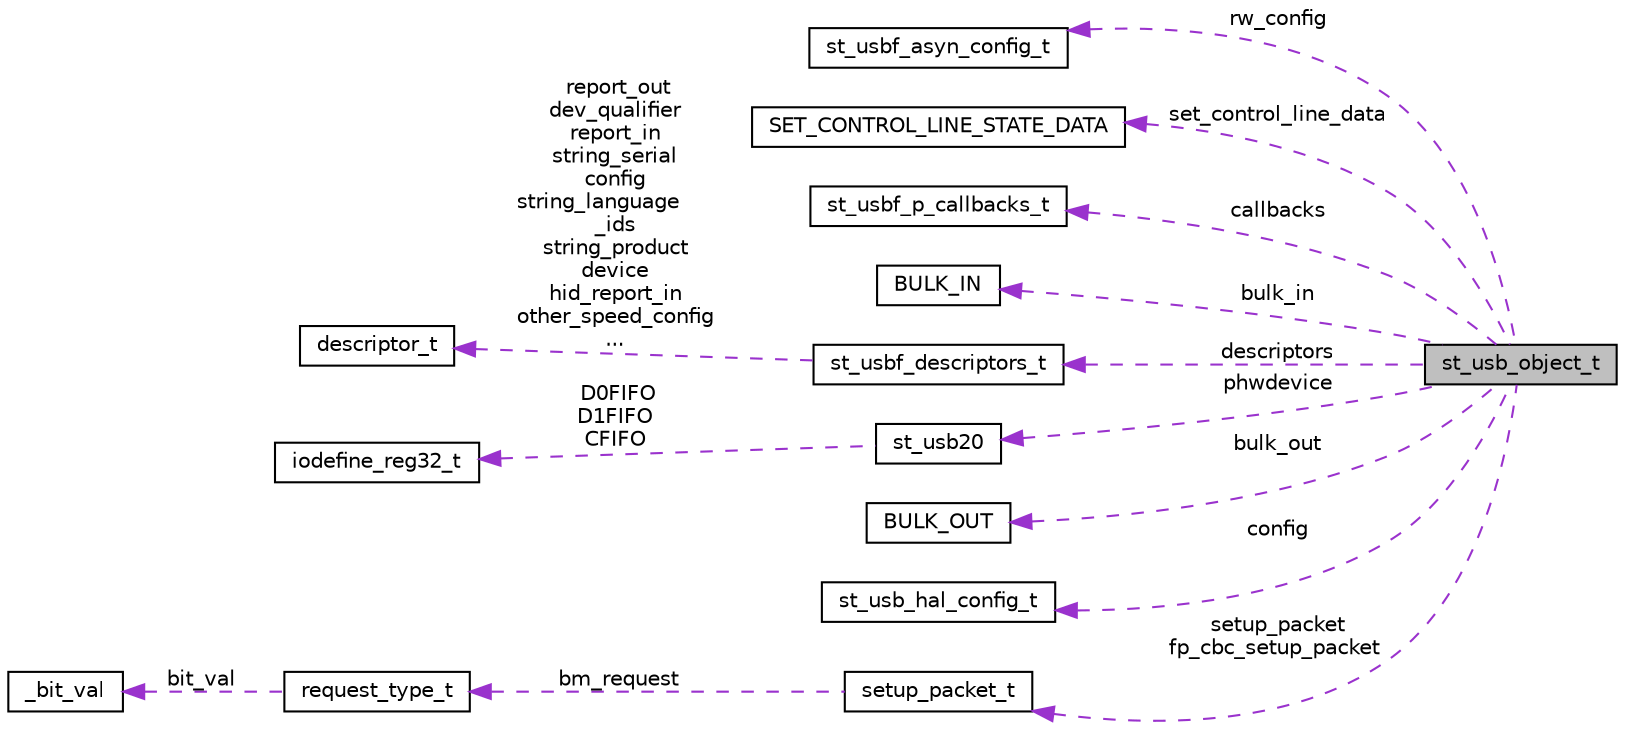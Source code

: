 digraph "st_usb_object_t"
{
 // LATEX_PDF_SIZE
  edge [fontname="Helvetica",fontsize="10",labelfontname="Helvetica",labelfontsize="10"];
  node [fontname="Helvetica",fontsize="10",shape=record];
  rankdir="LR";
  Node1 [label="st_usb_object_t",height=0.2,width=0.4,color="black", fillcolor="grey75", style="filled", fontcolor="black",tooltip=" "];
  Node2 -> Node1 [dir="back",color="darkorchid3",fontsize="10",style="dashed",label=" rw_config" ,fontname="Helvetica"];
  Node2 [label="st_usbf_asyn_config_t",height=0.2,width=0.4,color="black", fillcolor="white", style="filled",URL="$d9/dc2/structst__usbf__asyn__config__t.html",tooltip=" "];
  Node3 -> Node1 [dir="back",color="darkorchid3",fontsize="10",style="dashed",label=" set_control_line_data" ,fontname="Helvetica"];
  Node3 [label="SET_CONTROL_LINE_STATE_DATA",height=0.2,width=0.4,color="black", fillcolor="white", style="filled",URL="$d3/de9/structSET__CONTROL__LINE__STATE__DATA.html",tooltip=" "];
  Node4 -> Node1 [dir="back",color="darkorchid3",fontsize="10",style="dashed",label=" callbacks" ,fontname="Helvetica"];
  Node4 [label="st_usbf_p_callbacks_t",height=0.2,width=0.4,color="black", fillcolor="white", style="filled",URL="$d7/d81/structst__usbf__p__callbacks__t.html",tooltip=" "];
  Node5 -> Node1 [dir="back",color="darkorchid3",fontsize="10",style="dashed",label=" bulk_in" ,fontname="Helvetica"];
  Node5 [label="BULK_IN",height=0.2,width=0.4,color="black", fillcolor="white", style="filled",URL="$dd/d1f/structBULK__IN.html",tooltip=" "];
  Node6 -> Node1 [dir="back",color="darkorchid3",fontsize="10",style="dashed",label=" descriptors" ,fontname="Helvetica"];
  Node6 [label="st_usbf_descriptors_t",height=0.2,width=0.4,color="black", fillcolor="white", style="filled",URL="$d9/df0/structst__usbf__descriptors__t.html",tooltip=" "];
  Node7 -> Node6 [dir="back",color="darkorchid3",fontsize="10",style="dashed",label=" report_out\ndev_qualifier\nreport_in\nstring_serial\nconfig\nstring_language\l_ids\nstring_product\ndevice\nhid_report_in\nother_speed_config\n..." ,fontname="Helvetica"];
  Node7 [label="descriptor_t",height=0.2,width=0.4,color="black", fillcolor="white", style="filled",URL="$d2/db2/structdescriptor__t.html",tooltip=" "];
  Node8 -> Node1 [dir="back",color="darkorchid3",fontsize="10",style="dashed",label=" phwdevice" ,fontname="Helvetica"];
  Node8 [label="st_usb20",height=0.2,width=0.4,color="black", fillcolor="white", style="filled",URL="$dc/d5a/structst__usb20.html",tooltip=" "];
  Node9 -> Node8 [dir="back",color="darkorchid3",fontsize="10",style="dashed",label=" D0FIFO\nD1FIFO\nCFIFO" ,fontname="Helvetica"];
  Node9 [label="iodefine_reg32_t",height=0.2,width=0.4,color="black", fillcolor="white", style="filled",URL="$d3/de4/unioniodefine__reg32__t.html",tooltip=" "];
  Node10 -> Node1 [dir="back",color="darkorchid3",fontsize="10",style="dashed",label=" bulk_out" ,fontname="Helvetica"];
  Node10 [label="BULK_OUT",height=0.2,width=0.4,color="black", fillcolor="white", style="filled",URL="$d1/deb/structBULK__OUT.html",tooltip=" "];
  Node11 -> Node1 [dir="back",color="darkorchid3",fontsize="10",style="dashed",label=" config" ,fontname="Helvetica"];
  Node11 [label="st_usb_hal_config_t",height=0.2,width=0.4,color="black", fillcolor="white", style="filled",URL="$da/db7/structst__usb__hal__config__t.html",tooltip=" "];
  Node12 -> Node1 [dir="back",color="darkorchid3",fontsize="10",style="dashed",label=" setup_packet\nfp_cbc_setup_packet" ,fontname="Helvetica"];
  Node12 [label="setup_packet_t",height=0.2,width=0.4,color="black", fillcolor="white", style="filled",URL="$d7/df3/structsetup__packet__t.html",tooltip=" "];
  Node13 -> Node12 [dir="back",color="darkorchid3",fontsize="10",style="dashed",label=" bm_request" ,fontname="Helvetica"];
  Node13 [label="request_type_t",height=0.2,width=0.4,color="black", fillcolor="white", style="filled",URL="$db/d1b/unionrequest__type__t.html",tooltip=" "];
  Node14 -> Node13 [dir="back",color="darkorchid3",fontsize="10",style="dashed",label=" bit_val" ,fontname="Helvetica"];
  Node14 [label="_bit_val",height=0.2,width=0.4,color="black", fillcolor="white", style="filled",URL="$d0/d14/struct__bit__val.html",tooltip=" "];
}
